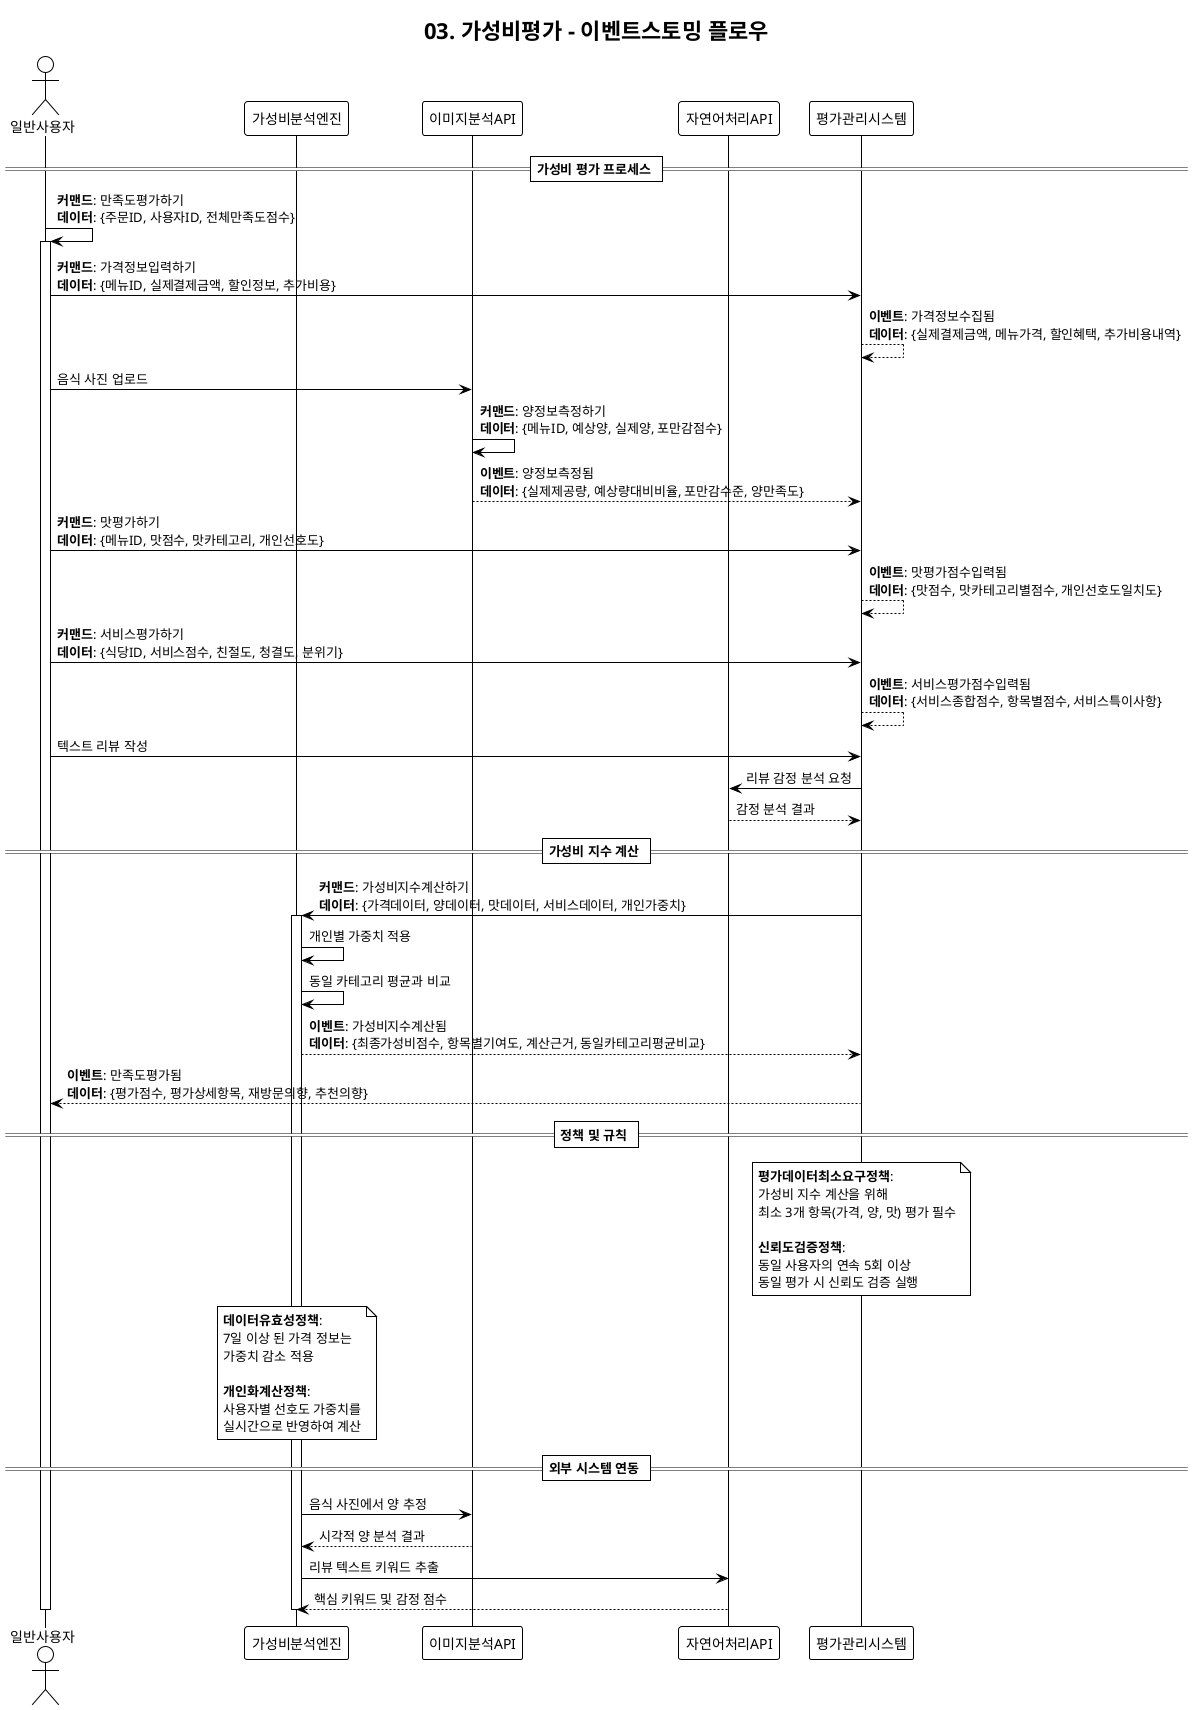 @startuml 03-가성비평가
!theme mono

title 03. 가성비평가 - 이벤트스토밍 플로우

actor "일반사용자" as User
participant "가성비분석엔진" as AnalysisEngine
participant "이미지분석API" as ImageAPI
participant "자연어처리API" as NLPAPI
participant "평가관리시스템" as EvaluationSystem

== 가성비 평가 프로세스 ==

User -> User : **커맨드**: 만족도평가하기\n**데이터**: {주문ID, 사용자ID, 전체만족도점수}
activate User

User -> EvaluationSystem : **커맨드**: 가격정보입력하기\n**데이터**: {메뉴ID, 실제결제금액, 할인정보, 추가비용}
EvaluationSystem --> EvaluationSystem : **이벤트**: 가격정보수집됨\n**데이터**: {실제결제금액, 메뉴가격, 할인혜택, 추가비용내역}

User -> ImageAPI : 음식 사진 업로드
ImageAPI -> ImageAPI : **커맨드**: 양정보측정하기\n**데이터**: {메뉴ID, 예상양, 실제양, 포만감점수}
ImageAPI --> EvaluationSystem : **이벤트**: 양정보측정됨\n**데이터**: {실제제공량, 예상량대비비율, 포만감수준, 양만족도}

User -> EvaluationSystem : **커맨드**: 맛평가하기\n**데이터**: {메뉴ID, 맛점수, 맛카테고리, 개인선호도}
EvaluationSystem --> EvaluationSystem : **이벤트**: 맛평가점수입력됨\n**데이터**: {맛점수, 맛카테고리별점수, 개인선호도일치도}

User -> EvaluationSystem : **커맨드**: 서비스평가하기\n**데이터**: {식당ID, 서비스점수, 친절도, 청결도, 분위기}
EvaluationSystem --> EvaluationSystem : **이벤트**: 서비스평가점수입력됨\n**데이터**: {서비스종합점수, 항목별점수, 서비스특이사항}

User -> EvaluationSystem : 텍스트 리뷰 작성
EvaluationSystem -> NLPAPI : 리뷰 감정 분석 요청
NLPAPI --> EvaluationSystem : 감정 분석 결과

== 가성비 지수 계산 ==

EvaluationSystem -> AnalysisEngine : **커맨드**: 가성비지수계산하기\n**데이터**: {가격데이터, 양데이터, 맛데이터, 서비스데이터, 개인가중치}
activate AnalysisEngine

AnalysisEngine -> AnalysisEngine : 개인별 가중치 적용
AnalysisEngine -> AnalysisEngine : 동일 카테고리 평균과 비교
AnalysisEngine --> EvaluationSystem : **이벤트**: 가성비지수계산됨\n**데이터**: {최종가성비점수, 항목별기여도, 계산근거, 동일카테고리평균비교}

EvaluationSystem --> User : **이벤트**: 만족도평가됨\n**데이터**: {평가점수, 평가상세항목, 재방문의향, 추천의향}

== 정책 및 규칙 ==

note over EvaluationSystem
**평가데이터최소요구정책**:
가성비 지수 계산을 위해
최소 3개 항목(가격, 양, 맛) 평가 필수

**신뢰도검증정책**:
동일 사용자의 연속 5회 이상
동일 평가 시 신뢰도 검증 실행
end note

note over AnalysisEngine
**데이터유효성정책**:
7일 이상 된 가격 정보는
가중치 감소 적용

**개인화계산정책**:
사용자별 선호도 가중치를
실시간으로 반영하여 계산
end note

== 외부 시스템 연동 ==

AnalysisEngine -> ImageAPI : 음식 사진에서 양 추정
ImageAPI --> AnalysisEngine : 시각적 양 분석 결과

AnalysisEngine -> NLPAPI : 리뷰 텍스트 키워드 추출
NLPAPI --> AnalysisEngine : 핵심 키워드 및 감정 점수

deactivate AnalysisEngine
deactivate User

@enduml